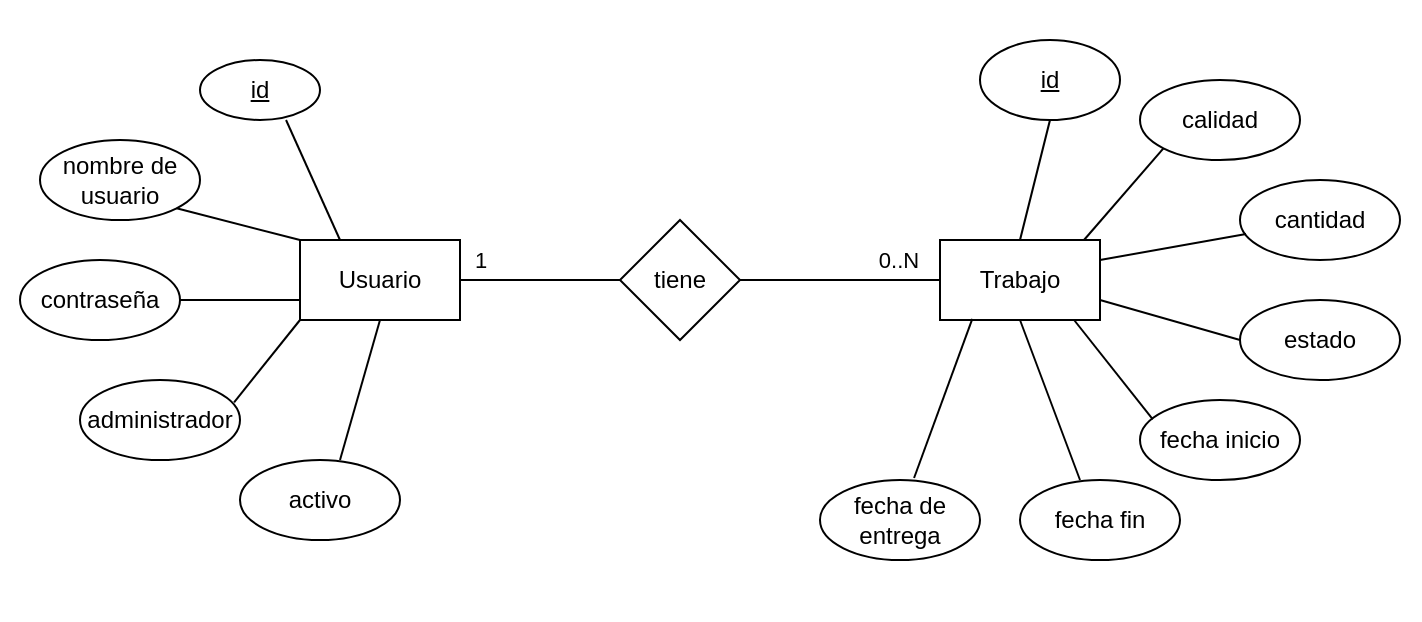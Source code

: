 <mxfile version="22.1.3" type="device">
  <diagram name="Page-1" id="39fPUp5zSJT6BrBcXp-8">
    <mxGraphModel dx="989" dy="543" grid="1" gridSize="10" guides="1" tooltips="1" connect="1" arrows="1" fold="1" page="1" pageScale="1" pageWidth="850" pageHeight="1100" math="0" shadow="0">
      <root>
        <mxCell id="0" />
        <mxCell id="1" parent="0" />
        <mxCell id="G3nq_EYNlLwuAzGxM-8_-38" value="Usuario" style="rounded=0;whiteSpace=wrap;html=1;" vertex="1" parent="1">
          <mxGeometry x="190" y="290" width="80" height="40" as="geometry" />
        </mxCell>
        <mxCell id="G3nq_EYNlLwuAzGxM-8_-39" value="tiene" style="rhombus;whiteSpace=wrap;html=1;" vertex="1" parent="1">
          <mxGeometry x="350" y="280" width="60" height="60" as="geometry" />
        </mxCell>
        <mxCell id="G3nq_EYNlLwuAzGxM-8_-40" value="Trabajo" style="rounded=0;whiteSpace=wrap;html=1;" vertex="1" parent="1">
          <mxGeometry x="510" y="290" width="80" height="40" as="geometry" />
        </mxCell>
        <mxCell id="G3nq_EYNlLwuAzGxM-8_-41" value="" style="endArrow=none;html=1;rounded=0;entryX=0;entryY=0.5;entryDx=0;entryDy=0;exitX=1;exitY=0.5;exitDx=0;exitDy=0;" edge="1" parent="1" source="G3nq_EYNlLwuAzGxM-8_-39" target="G3nq_EYNlLwuAzGxM-8_-40">
          <mxGeometry width="50" height="50" relative="1" as="geometry">
            <mxPoint x="430" y="350" as="sourcePoint" />
            <mxPoint x="480" y="300" as="targetPoint" />
          </mxGeometry>
        </mxCell>
        <mxCell id="G3nq_EYNlLwuAzGxM-8_-44" value="0..N" style="edgeLabel;html=1;align=center;verticalAlign=middle;resizable=0;points=[];" vertex="1" connectable="0" parent="G3nq_EYNlLwuAzGxM-8_-41">
          <mxGeometry x="0.58" y="1" relative="1" as="geometry">
            <mxPoint y="-9" as="offset" />
          </mxGeometry>
        </mxCell>
        <mxCell id="G3nq_EYNlLwuAzGxM-8_-42" value="" style="endArrow=none;html=1;rounded=0;entryX=0;entryY=0.5;entryDx=0;entryDy=0;exitX=1;exitY=0.5;exitDx=0;exitDy=0;" edge="1" parent="1" source="G3nq_EYNlLwuAzGxM-8_-38" target="G3nq_EYNlLwuAzGxM-8_-39">
          <mxGeometry width="50" height="50" relative="1" as="geometry">
            <mxPoint x="230" y="340" as="sourcePoint" />
            <mxPoint x="280" y="290" as="targetPoint" />
          </mxGeometry>
        </mxCell>
        <mxCell id="G3nq_EYNlLwuAzGxM-8_-43" value="1" style="edgeLabel;html=1;align=center;verticalAlign=middle;resizable=0;points=[];" vertex="1" connectable="0" parent="G3nq_EYNlLwuAzGxM-8_-42">
          <mxGeometry x="0.05" y="2" relative="1" as="geometry">
            <mxPoint x="-32" y="-8" as="offset" />
          </mxGeometry>
        </mxCell>
        <mxCell id="G3nq_EYNlLwuAzGxM-8_-45" value="&lt;u&gt;id&lt;/u&gt;" style="ellipse;whiteSpace=wrap;html=1;" vertex="1" parent="1">
          <mxGeometry x="530" y="190" width="70" height="40" as="geometry" />
        </mxCell>
        <mxCell id="G3nq_EYNlLwuAzGxM-8_-46" value="&lt;u&gt;id&lt;/u&gt;" style="ellipse;whiteSpace=wrap;html=1;" vertex="1" parent="1">
          <mxGeometry x="140" y="200" width="60" height="30" as="geometry" />
        </mxCell>
        <mxCell id="G3nq_EYNlLwuAzGxM-8_-47" value="calidad" style="ellipse;whiteSpace=wrap;html=1;" vertex="1" parent="1">
          <mxGeometry x="610" y="210" width="80" height="40" as="geometry" />
        </mxCell>
        <mxCell id="G3nq_EYNlLwuAzGxM-8_-48" value="cantidad" style="ellipse;whiteSpace=wrap;html=1;" vertex="1" parent="1">
          <mxGeometry x="660" y="260" width="80" height="40" as="geometry" />
        </mxCell>
        <mxCell id="G3nq_EYNlLwuAzGxM-8_-49" value="estado" style="ellipse;whiteSpace=wrap;html=1;" vertex="1" parent="1">
          <mxGeometry x="660" y="320" width="80" height="40" as="geometry" />
        </mxCell>
        <mxCell id="G3nq_EYNlLwuAzGxM-8_-50" value="fecha inicio" style="ellipse;whiteSpace=wrap;html=1;" vertex="1" parent="1">
          <mxGeometry x="610" y="370" width="80" height="40" as="geometry" />
        </mxCell>
        <mxCell id="G3nq_EYNlLwuAzGxM-8_-51" value="fecha fin" style="ellipse;whiteSpace=wrap;html=1;" vertex="1" parent="1">
          <mxGeometry x="550" y="410" width="80" height="40" as="geometry" />
        </mxCell>
        <mxCell id="G3nq_EYNlLwuAzGxM-8_-52" value="fecha de entrega" style="ellipse;whiteSpace=wrap;html=1;" vertex="1" parent="1">
          <mxGeometry x="450" y="410" width="80" height="40" as="geometry" />
        </mxCell>
        <mxCell id="G3nq_EYNlLwuAzGxM-8_-53" value="nombre de usuario" style="ellipse;whiteSpace=wrap;html=1;" vertex="1" parent="1">
          <mxGeometry x="60" y="240" width="80" height="40" as="geometry" />
        </mxCell>
        <mxCell id="G3nq_EYNlLwuAzGxM-8_-54" value="contraseña" style="ellipse;whiteSpace=wrap;html=1;" vertex="1" parent="1">
          <mxGeometry x="50" y="300" width="80" height="40" as="geometry" />
        </mxCell>
        <mxCell id="G3nq_EYNlLwuAzGxM-8_-55" value="administrador" style="ellipse;whiteSpace=wrap;html=1;" vertex="1" parent="1">
          <mxGeometry x="80" y="360" width="80" height="40" as="geometry" />
        </mxCell>
        <mxCell id="G3nq_EYNlLwuAzGxM-8_-56" value="activo" style="ellipse;whiteSpace=wrap;html=1;" vertex="1" parent="1">
          <mxGeometry x="160" y="400" width="80" height="40" as="geometry" />
        </mxCell>
        <mxCell id="G3nq_EYNlLwuAzGxM-8_-57" value="" style="endArrow=none;html=1;rounded=0;entryX=0.717;entryY=1;entryDx=0;entryDy=0;entryPerimeter=0;exitX=0.25;exitY=0;exitDx=0;exitDy=0;" edge="1" parent="1" source="G3nq_EYNlLwuAzGxM-8_-38" target="G3nq_EYNlLwuAzGxM-8_-46">
          <mxGeometry width="50" height="50" relative="1" as="geometry">
            <mxPoint x="430" y="320" as="sourcePoint" />
            <mxPoint x="480" y="270" as="targetPoint" />
          </mxGeometry>
        </mxCell>
        <mxCell id="G3nq_EYNlLwuAzGxM-8_-58" value="" style="endArrow=none;html=1;rounded=0;entryX=1;entryY=1;entryDx=0;entryDy=0;exitX=0;exitY=0;exitDx=0;exitDy=0;" edge="1" parent="1" source="G3nq_EYNlLwuAzGxM-8_-38" target="G3nq_EYNlLwuAzGxM-8_-53">
          <mxGeometry width="50" height="50" relative="1" as="geometry">
            <mxPoint x="233" y="302" as="sourcePoint" />
            <mxPoint x="193" y="240" as="targetPoint" />
          </mxGeometry>
        </mxCell>
        <mxCell id="G3nq_EYNlLwuAzGxM-8_-59" value="" style="endArrow=none;html=1;rounded=0;entryX=1;entryY=0.5;entryDx=0;entryDy=0;exitX=0;exitY=0.75;exitDx=0;exitDy=0;" edge="1" parent="1" source="G3nq_EYNlLwuAzGxM-8_-38" target="G3nq_EYNlLwuAzGxM-8_-54">
          <mxGeometry width="50" height="50" relative="1" as="geometry">
            <mxPoint x="243" y="312" as="sourcePoint" />
            <mxPoint x="203" y="250" as="targetPoint" />
          </mxGeometry>
        </mxCell>
        <mxCell id="G3nq_EYNlLwuAzGxM-8_-62" value="" style="endArrow=none;html=1;rounded=0;entryX=0;entryY=1;entryDx=0;entryDy=0;exitX=0.963;exitY=0.279;exitDx=0;exitDy=0;exitPerimeter=0;" edge="1" parent="1" source="G3nq_EYNlLwuAzGxM-8_-55" target="G3nq_EYNlLwuAzGxM-8_-38">
          <mxGeometry width="50" height="50" relative="1" as="geometry">
            <mxPoint x="150" y="370" as="sourcePoint" />
            <mxPoint x="240" y="340" as="targetPoint" />
          </mxGeometry>
        </mxCell>
        <mxCell id="G3nq_EYNlLwuAzGxM-8_-63" value="" style="endArrow=none;html=1;rounded=0;entryX=0.5;entryY=1;entryDx=0;entryDy=0;" edge="1" parent="1" target="G3nq_EYNlLwuAzGxM-8_-38">
          <mxGeometry width="50" height="50" relative="1" as="geometry">
            <mxPoint x="210" y="400" as="sourcePoint" />
            <mxPoint x="480" y="270" as="targetPoint" />
          </mxGeometry>
        </mxCell>
        <mxCell id="G3nq_EYNlLwuAzGxM-8_-67" value="" style="endArrow=none;html=1;rounded=0;entryX=0.202;entryY=0.986;entryDx=0;entryDy=0;exitX=0.588;exitY=-0.025;exitDx=0;exitDy=0;exitPerimeter=0;entryPerimeter=0;" edge="1" parent="1" source="G3nq_EYNlLwuAzGxM-8_-52" target="G3nq_EYNlLwuAzGxM-8_-40">
          <mxGeometry width="50" height="50" relative="1" as="geometry">
            <mxPoint x="430" y="320" as="sourcePoint" />
            <mxPoint x="480" y="270" as="targetPoint" />
          </mxGeometry>
        </mxCell>
        <mxCell id="G3nq_EYNlLwuAzGxM-8_-68" value="" style="endArrow=none;html=1;rounded=0;entryX=0.5;entryY=1;entryDx=0;entryDy=0;" edge="1" parent="1" target="G3nq_EYNlLwuAzGxM-8_-40">
          <mxGeometry width="50" height="50" relative="1" as="geometry">
            <mxPoint x="580" y="410" as="sourcePoint" />
            <mxPoint x="534" y="343" as="targetPoint" />
          </mxGeometry>
        </mxCell>
        <mxCell id="G3nq_EYNlLwuAzGxM-8_-69" value="" style="endArrow=none;html=1;rounded=0;entryX=0.838;entryY=1;entryDx=0;entryDy=0;exitX=0.08;exitY=0.243;exitDx=0;exitDy=0;exitPerimeter=0;entryPerimeter=0;" edge="1" parent="1" source="G3nq_EYNlLwuAzGxM-8_-50" target="G3nq_EYNlLwuAzGxM-8_-40">
          <mxGeometry width="50" height="50" relative="1" as="geometry">
            <mxPoint x="579" y="421" as="sourcePoint" />
            <mxPoint x="560" y="340" as="targetPoint" />
          </mxGeometry>
        </mxCell>
        <mxCell id="G3nq_EYNlLwuAzGxM-8_-70" value="" style="endArrow=none;html=1;rounded=0;entryX=1;entryY=0.75;entryDx=0;entryDy=0;exitX=0;exitY=0.5;exitDx=0;exitDy=0;" edge="1" parent="1" source="G3nq_EYNlLwuAzGxM-8_-49" target="G3nq_EYNlLwuAzGxM-8_-40">
          <mxGeometry width="50" height="50" relative="1" as="geometry">
            <mxPoint x="625" y="385" as="sourcePoint" />
            <mxPoint x="587" y="340" as="targetPoint" />
          </mxGeometry>
        </mxCell>
        <mxCell id="G3nq_EYNlLwuAzGxM-8_-71" value="" style="endArrow=none;html=1;rounded=0;entryX=1;entryY=0.25;entryDx=0;entryDy=0;exitX=0.038;exitY=0.675;exitDx=0;exitDy=0;exitPerimeter=0;" edge="1" parent="1" source="G3nq_EYNlLwuAzGxM-8_-48" target="G3nq_EYNlLwuAzGxM-8_-40">
          <mxGeometry width="50" height="50" relative="1" as="geometry">
            <mxPoint x="670" y="350" as="sourcePoint" />
            <mxPoint x="600" y="330" as="targetPoint" />
          </mxGeometry>
        </mxCell>
        <mxCell id="G3nq_EYNlLwuAzGxM-8_-72" value="" style="endArrow=none;html=1;rounded=0;entryX=0.9;entryY=0;entryDx=0;entryDy=0;exitX=0;exitY=1;exitDx=0;exitDy=0;entryPerimeter=0;" edge="1" parent="1" source="G3nq_EYNlLwuAzGxM-8_-47" target="G3nq_EYNlLwuAzGxM-8_-40">
          <mxGeometry width="50" height="50" relative="1" as="geometry">
            <mxPoint x="673" y="297" as="sourcePoint" />
            <mxPoint x="600" y="310" as="targetPoint" />
          </mxGeometry>
        </mxCell>
        <mxCell id="G3nq_EYNlLwuAzGxM-8_-73" value="" style="endArrow=none;html=1;rounded=0;entryX=0.5;entryY=0;entryDx=0;entryDy=0;exitX=0.5;exitY=1;exitDx=0;exitDy=0;" edge="1" parent="1" source="G3nq_EYNlLwuAzGxM-8_-45" target="G3nq_EYNlLwuAzGxM-8_-40">
          <mxGeometry width="50" height="50" relative="1" as="geometry">
            <mxPoint x="632" y="254" as="sourcePoint" />
            <mxPoint x="592" y="300" as="targetPoint" />
          </mxGeometry>
        </mxCell>
        <mxCell id="G3nq_EYNlLwuAzGxM-8_-76" value="" style="rounded=0;whiteSpace=wrap;html=1;fillColor=none;strokeColor=none;" vertex="1" parent="1">
          <mxGeometry x="40" y="170" width="710" height="310" as="geometry" />
        </mxCell>
      </root>
    </mxGraphModel>
  </diagram>
</mxfile>
